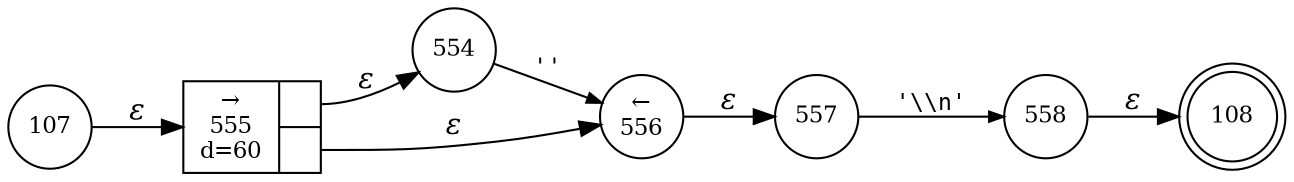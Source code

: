 digraph ATN {
rankdir=LR;
s108[fontsize=11, label="108", shape=doublecircle, fixedsize=true, width=.6];
s554[fontsize=11,label="554", shape=circle, fixedsize=true, width=.55, peripheries=1];
s107[fontsize=11,label="107", shape=circle, fixedsize=true, width=.55, peripheries=1];
s555[fontsize=11,label="{&rarr;\n555\nd=60|{<p0>|<p1>}}", shape=record, fixedsize=false, peripheries=1];
s556[fontsize=11,label="&larr;\n556", shape=circle, fixedsize=true, width=.55, peripheries=1];
s557[fontsize=11,label="557", shape=circle, fixedsize=true, width=.55, peripheries=1];
s558[fontsize=11,label="558", shape=circle, fixedsize=true, width=.55, peripheries=1];
s107 -> s555 [fontname="Times-Italic", label="&epsilon;"];
s555:p0 -> s554 [fontname="Times-Italic", label="&epsilon;"];
s555:p1 -> s556 [fontname="Times-Italic", label="&epsilon;"];
s554 -> s556 [fontsize=11, fontname="Courier", arrowsize=.7, label = "''", arrowhead = normal];
s556 -> s557 [fontname="Times-Italic", label="&epsilon;"];
s557 -> s558 [fontsize=11, fontname="Courier", arrowsize=.7, label = "'\\\\n'", arrowhead = normal];
s558 -> s108 [fontname="Times-Italic", label="&epsilon;"];
}
